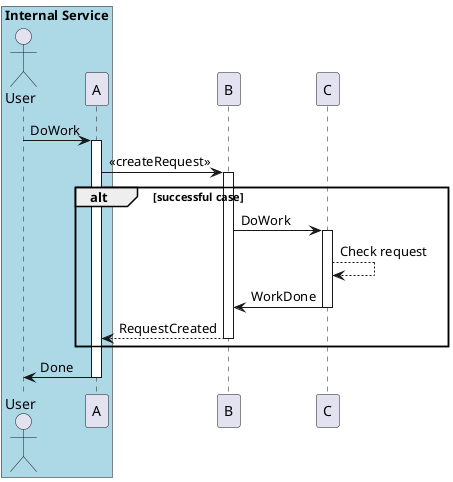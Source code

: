 @startuml

box "Internal Service" #LightBlue
Actor User
participant A
end box

User -> A: DoWork 
activate A

A -> B: << createRequest >>
activate B
alt successful case
    B -> C: DoWork
    activate C

    C --> C: Check request

    C -> B: WorkDone
    deactivate C

    B --> A: RequestCreated
    deactivate B
end
A -> User: Done
deactivate A

@enduml